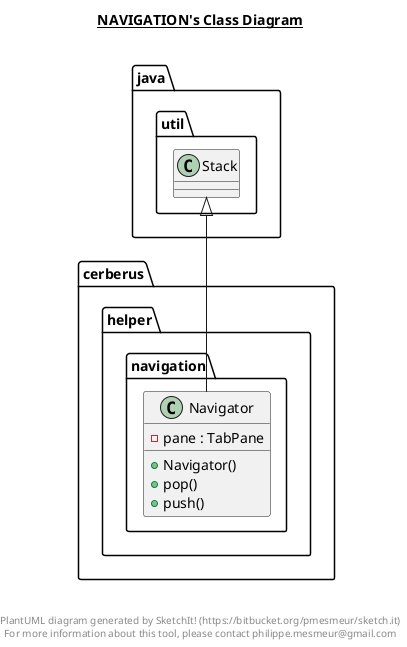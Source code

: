 @startuml

title __NAVIGATION's Class Diagram__\n

  namespace cerberus {
    namespace helper.navigation {
      class cerberus.helper.navigation.Navigator {
          - pane : TabPane
          + Navigator()
          + pop()
          + push()
      }
    }
  }
  

  cerberus.helper.navigation.Navigator -up-|> java.util.Stack


right footer


PlantUML diagram generated by SketchIt! (https://bitbucket.org/pmesmeur/sketch.it)
For more information about this tool, please contact philippe.mesmeur@gmail.com
endfooter

@enduml
